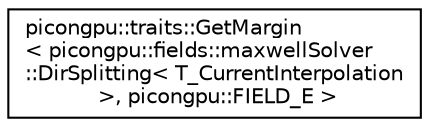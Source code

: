 digraph "Graphical Class Hierarchy"
{
 // LATEX_PDF_SIZE
  edge [fontname="Helvetica",fontsize="10",labelfontname="Helvetica",labelfontsize="10"];
  node [fontname="Helvetica",fontsize="10",shape=record];
  rankdir="LR";
  Node0 [label="picongpu::traits::GetMargin\l\< picongpu::fields::maxwellSolver\l::DirSplitting\< T_CurrentInterpolation\l \>, picongpu::FIELD_E \>",height=0.2,width=0.4,color="black", fillcolor="white", style="filled",URL="$structpicongpu_1_1traits_1_1_get_margin_3_01picongpu_1_1fields_1_1maxwell_solver_1_1_dir_splitti9c583ab32fe77e962f761ccfd16db301.html",tooltip=" "];
}
